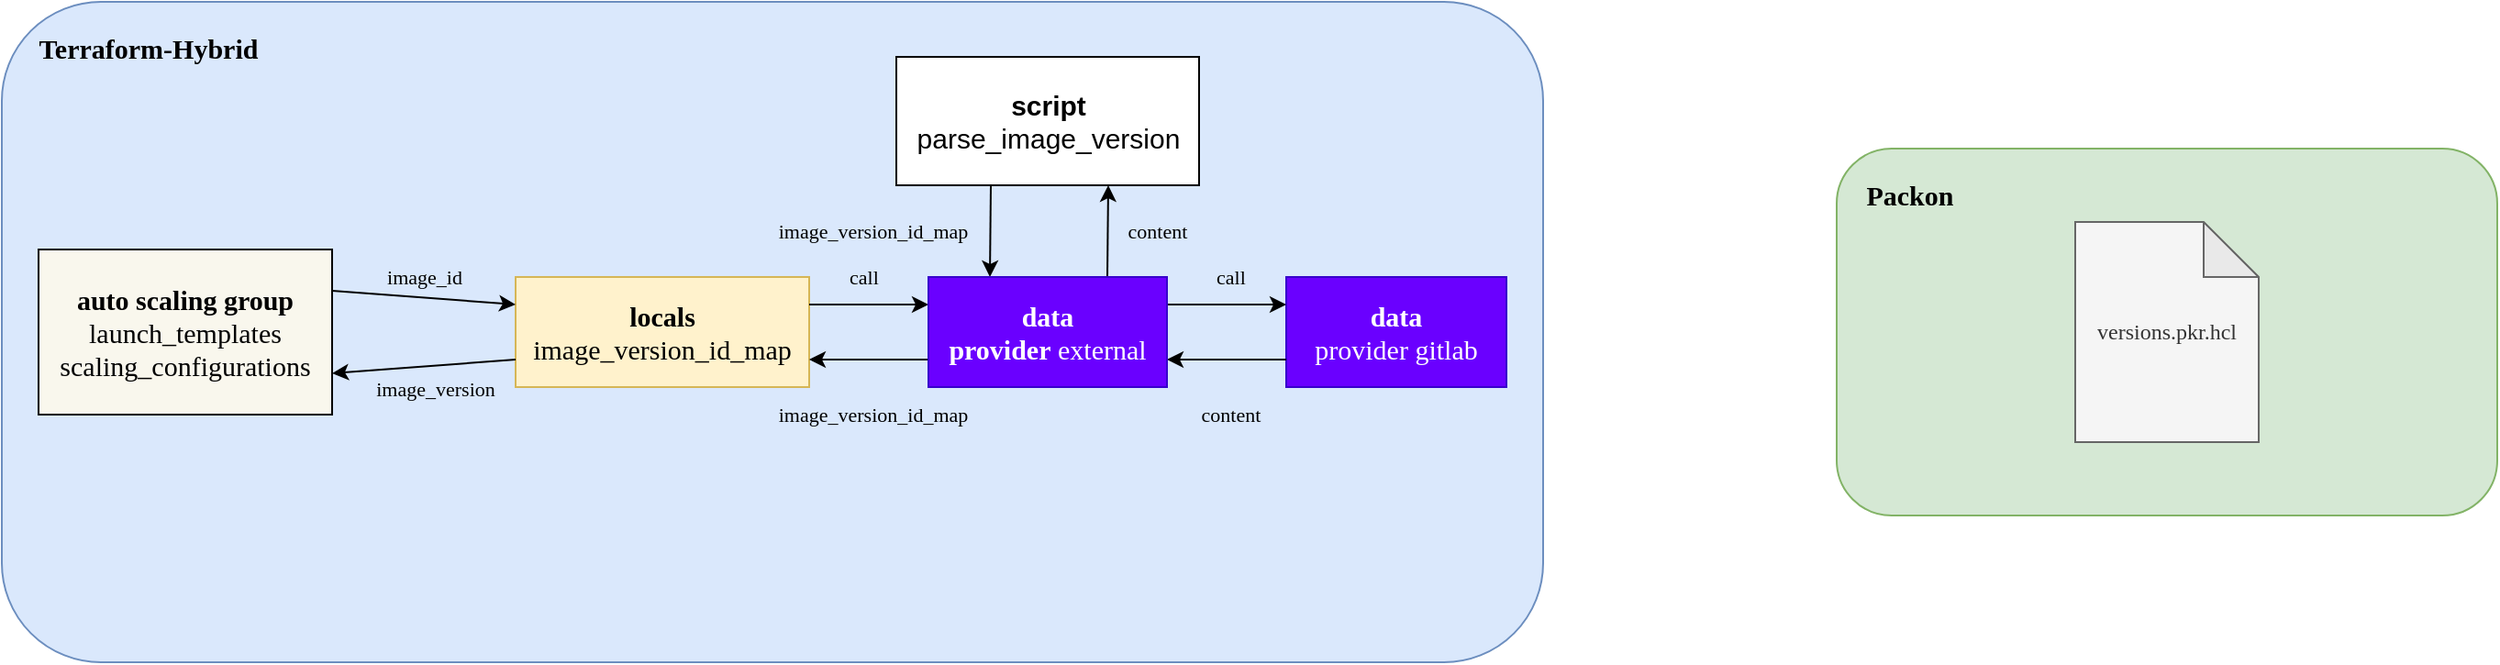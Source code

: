 <mxfile version="22.0.8" type="github">
  <diagram name="Page-1" id="SU36zCbASJf7fyGM5k-I">
    <mxGraphModel dx="1060" dy="619" grid="1" gridSize="10" guides="1" tooltips="1" connect="1" arrows="1" fold="1" page="1" pageScale="1" pageWidth="850" pageHeight="1100" math="0" shadow="0">
      <root>
        <mxCell id="0" />
        <mxCell id="1" parent="0" />
        <mxCell id="_IFY_iCp74oIANFbCTMr-1" value="" style="rounded=1;whiteSpace=wrap;html=1;fillColor=#dae8fc;strokeColor=#6c8ebf;" vertex="1" parent="1">
          <mxGeometry x="80" y="120" width="840" height="360" as="geometry" />
        </mxCell>
        <mxCell id="_IFY_iCp74oIANFbCTMr-5" value="Terraform-Hybrid" style="text;html=1;strokeColor=none;fillColor=none;align=center;verticalAlign=middle;whiteSpace=wrap;rounded=0;fontFamily=Times New Roman;fontSize=15;fontStyle=1" vertex="1" parent="1">
          <mxGeometry x="80" y="120" width="160" height="50" as="geometry" />
        </mxCell>
        <mxCell id="_IFY_iCp74oIANFbCTMr-9" value="&lt;font style=&quot;font-size: 15px;&quot; face=&quot;Times New Roman&quot;&gt;&lt;b&gt;auto scaling group&lt;/b&gt;&lt;br&gt;launch_templates&lt;br&gt;scaling_configurations&lt;/font&gt;" style="rounded=0;whiteSpace=wrap;html=1;fillColor=#f9f7ed;strokeColor=default;labelBorderColor=none;fontColor=default;" vertex="1" parent="1">
          <mxGeometry x="100" y="255" width="160" height="90" as="geometry" />
        </mxCell>
        <mxCell id="_IFY_iCp74oIANFbCTMr-13" value="&lt;font style=&quot;font-size: 15px;&quot; face=&quot;Times New Roman&quot;&gt;&lt;b&gt;locals&lt;/b&gt;&lt;br&gt;image_version_id_map&lt;/font&gt;" style="rounded=0;whiteSpace=wrap;html=1;fillColor=#fff2cc;strokeColor=#d6b656;" vertex="1" parent="1">
          <mxGeometry x="360" y="270" width="160" height="60" as="geometry" />
        </mxCell>
        <mxCell id="_IFY_iCp74oIANFbCTMr-14" value="image_id" style="endArrow=classic;html=1;rounded=0;exitX=1;exitY=0.25;exitDx=0;exitDy=0;entryX=0;entryY=0.25;entryDx=0;entryDy=0;labelBackgroundColor=none;fontSize=11;fontFamily=Times New Roman;" edge="1" parent="1" source="_IFY_iCp74oIANFbCTMr-9" target="_IFY_iCp74oIANFbCTMr-13">
          <mxGeometry x="-0.012" y="11" width="50" height="50" relative="1" as="geometry">
            <mxPoint x="310" y="280" as="sourcePoint" />
            <mxPoint x="360" y="230" as="targetPoint" />
            <mxPoint as="offset" />
          </mxGeometry>
        </mxCell>
        <mxCell id="_IFY_iCp74oIANFbCTMr-15" value="" style="endArrow=classic;html=1;rounded=0;entryX=1;entryY=0.75;entryDx=0;entryDy=0;exitX=0;exitY=0.75;exitDx=0;exitDy=0;" edge="1" parent="1" source="_IFY_iCp74oIANFbCTMr-13" target="_IFY_iCp74oIANFbCTMr-9">
          <mxGeometry width="50" height="50" relative="1" as="geometry">
            <mxPoint x="380" y="290" as="sourcePoint" />
            <mxPoint x="430" y="240" as="targetPoint" />
          </mxGeometry>
        </mxCell>
        <mxCell id="_IFY_iCp74oIANFbCTMr-16" value="image_version" style="edgeLabel;html=1;align=center;verticalAlign=middle;resizable=0;points=[];labelBackgroundColor=none;fontFamily=Times New Roman;fontSize=11;" vertex="1" connectable="0" parent="_IFY_iCp74oIANFbCTMr-15">
          <mxGeometry x="-0.11" y="-3" relative="1" as="geometry">
            <mxPoint y="15" as="offset" />
          </mxGeometry>
        </mxCell>
        <mxCell id="_IFY_iCp74oIANFbCTMr-21" value="&lt;font style=&quot;font-size: 15px;&quot;&gt;&lt;b&gt;data&lt;/b&gt;&lt;br&gt;provider gitlab&lt;/font&gt;" style="rounded=0;whiteSpace=wrap;html=1;fillColor=#6a00ff;strokeColor=#3700CC;fontColor=#ffffff;fontFamily=Times New Roman;" vertex="1" parent="1">
          <mxGeometry x="780" y="270" width="120" height="60" as="geometry" />
        </mxCell>
        <mxCell id="_IFY_iCp74oIANFbCTMr-34" value="" style="endArrow=classic;html=1;rounded=0;fontFamily=Helvetica;fontSize=12;fontColor=default;entryX=0.25;entryY=0;entryDx=0;entryDy=0;" edge="1" parent="1">
          <mxGeometry width="50" height="50" relative="1" as="geometry">
            <mxPoint x="619" y="220" as="sourcePoint" />
            <mxPoint x="618.5" y="270" as="targetPoint" />
          </mxGeometry>
        </mxCell>
        <mxCell id="_IFY_iCp74oIANFbCTMr-35" value="image_version_id_map" style="text;html=1;strokeColor=none;fillColor=none;align=center;verticalAlign=middle;whiteSpace=wrap;rounded=0;fontSize=11;fontFamily=Times New Roman;fontColor=default;" vertex="1" parent="1">
          <mxGeometry x="525" y="230" width="60" height="30" as="geometry" />
        </mxCell>
        <mxCell id="_IFY_iCp74oIANFbCTMr-36" value="" style="endArrow=classic;html=1;rounded=0;fontFamily=Helvetica;fontSize=12;fontColor=default;exitX=0.75;exitY=0;exitDx=0;exitDy=0;" edge="1" parent="1" source="_IFY_iCp74oIANFbCTMr-20">
          <mxGeometry width="50" height="50" relative="1" as="geometry">
            <mxPoint x="682.5" y="280" as="sourcePoint" />
            <mxPoint x="683" y="220" as="targetPoint" />
          </mxGeometry>
        </mxCell>
        <mxCell id="_IFY_iCp74oIANFbCTMr-38" value="content" style="text;html=1;strokeColor=none;fillColor=none;align=center;verticalAlign=middle;whiteSpace=wrap;rounded=0;fontSize=11;fontFamily=Times New Roman;fontColor=default;" vertex="1" parent="1">
          <mxGeometry x="680" y="230" width="60" height="30" as="geometry" />
        </mxCell>
        <mxCell id="_IFY_iCp74oIANFbCTMr-39" value="" style="endArrow=classic;html=1;rounded=0;fontFamily=Helvetica;fontSize=12;fontColor=default;exitX=1;exitY=0.25;exitDx=0;exitDy=0;entryX=0;entryY=0.25;entryDx=0;entryDy=0;" edge="1" parent="1" source="_IFY_iCp74oIANFbCTMr-13" target="_IFY_iCp74oIANFbCTMr-20">
          <mxGeometry width="50" height="50" relative="1" as="geometry">
            <mxPoint x="560" y="290" as="sourcePoint" />
            <mxPoint x="610" y="240" as="targetPoint" />
          </mxGeometry>
        </mxCell>
        <mxCell id="_IFY_iCp74oIANFbCTMr-41" value="" style="endArrow=classic;html=1;rounded=0;fontFamily=Helvetica;fontSize=12;fontColor=default;exitX=0;exitY=0.75;exitDx=0;exitDy=0;entryX=1;entryY=0.75;entryDx=0;entryDy=0;" edge="1" parent="1" source="_IFY_iCp74oIANFbCTMr-20" target="_IFY_iCp74oIANFbCTMr-13">
          <mxGeometry width="50" height="50" relative="1" as="geometry">
            <mxPoint x="560" y="290" as="sourcePoint" />
            <mxPoint x="610" y="240" as="targetPoint" />
          </mxGeometry>
        </mxCell>
        <mxCell id="_IFY_iCp74oIANFbCTMr-42" value="image_version_id_map" style="text;html=1;strokeColor=none;fillColor=none;align=center;verticalAlign=middle;whiteSpace=wrap;rounded=0;fontSize=11;fontFamily=Times New Roman;fontColor=default;" vertex="1" parent="1">
          <mxGeometry x="525" y="330" width="60" height="30" as="geometry" />
        </mxCell>
        <mxCell id="_IFY_iCp74oIANFbCTMr-45" value="call" style="text;html=1;strokeColor=none;fillColor=none;align=center;verticalAlign=middle;whiteSpace=wrap;rounded=0;fontSize=11;fontFamily=Times New Roman;fontColor=default;" vertex="1" parent="1">
          <mxGeometry x="530" y="260" width="40" height="20" as="geometry" />
        </mxCell>
        <mxCell id="_IFY_iCp74oIANFbCTMr-47" value="call" style="text;html=1;strokeColor=none;fillColor=none;align=center;verticalAlign=middle;whiteSpace=wrap;rounded=0;fontSize=11;fontFamily=Times New Roman;fontColor=default;" vertex="1" parent="1">
          <mxGeometry x="730" y="260" width="40" height="20" as="geometry" />
        </mxCell>
        <mxCell id="_IFY_iCp74oIANFbCTMr-48" value="" style="endArrow=classic;html=1;rounded=0;fontFamily=Helvetica;fontSize=12;fontColor=default;exitX=1;exitY=0.25;exitDx=0;exitDy=0;entryX=0;entryY=0.25;entryDx=0;entryDy=0;" edge="1" parent="1" source="_IFY_iCp74oIANFbCTMr-20" target="_IFY_iCp74oIANFbCTMr-21">
          <mxGeometry width="50" height="50" relative="1" as="geometry">
            <mxPoint x="715" y="295" as="sourcePoint" />
            <mxPoint x="780" y="295" as="targetPoint" />
          </mxGeometry>
        </mxCell>
        <mxCell id="_IFY_iCp74oIANFbCTMr-49" value="" style="endArrow=classic;html=1;rounded=0;fontFamily=Helvetica;fontSize=12;fontColor=default;exitX=0;exitY=0.75;exitDx=0;exitDy=0;entryX=1;entryY=0.75;entryDx=0;entryDy=0;" edge="1" parent="1" source="_IFY_iCp74oIANFbCTMr-21" target="_IFY_iCp74oIANFbCTMr-20">
          <mxGeometry width="50" height="50" relative="1" as="geometry">
            <mxPoint x="595" y="325" as="sourcePoint" />
            <mxPoint x="710" y="315" as="targetPoint" />
          </mxGeometry>
        </mxCell>
        <mxCell id="_IFY_iCp74oIANFbCTMr-50" value="content" style="text;html=1;strokeColor=none;fillColor=none;align=center;verticalAlign=middle;whiteSpace=wrap;rounded=0;fontSize=11;fontFamily=Times New Roman;fontColor=default;" vertex="1" parent="1">
          <mxGeometry x="720" y="330" width="60" height="30" as="geometry" />
        </mxCell>
        <mxCell id="_IFY_iCp74oIANFbCTMr-52" value="" style="rounded=1;whiteSpace=wrap;html=1;strokeColor=#82b366;align=center;verticalAlign=middle;fontFamily=Helvetica;fontSize=12;fillColor=#d5e8d4;" vertex="1" parent="1">
          <mxGeometry x="1080" y="200" width="360" height="200" as="geometry" />
        </mxCell>
        <mxCell id="_IFY_iCp74oIANFbCTMr-53" value="Packon" style="text;html=1;strokeColor=none;fillColor=none;align=center;verticalAlign=middle;whiteSpace=wrap;rounded=0;fontFamily=Times New Roman;fontSize=15;fontStyle=1" vertex="1" parent="1">
          <mxGeometry x="1080" y="200" width="80" height="50" as="geometry" />
        </mxCell>
        <mxCell id="_IFY_iCp74oIANFbCTMr-74" value="versions.pkr.hcl" style="shape=note;whiteSpace=wrap;html=1;backgroundOutline=1;darkOpacity=0.05;rounded=1;strokeColor=#666666;align=center;verticalAlign=middle;fontFamily=Times New Roman;fontSize=12;fillColor=#f5f5f5;fontColor=#333333;" vertex="1" parent="1">
          <mxGeometry x="1210" y="240" width="100" height="120" as="geometry" />
        </mxCell>
        <mxCell id="_IFY_iCp74oIANFbCTMr-78" value="" style="group" vertex="1" connectable="0" parent="1">
          <mxGeometry x="567.5" y="150" width="165" height="180" as="geometry" />
        </mxCell>
        <mxCell id="_IFY_iCp74oIANFbCTMr-20" value="&lt;font style=&quot;font-size: 15px;&quot;&gt;&lt;b style=&quot;&quot;&gt;data&lt;br style=&quot;&quot;&gt;provider&amp;nbsp;&lt;/b&gt;external&lt;/font&gt;" style="rounded=0;whiteSpace=wrap;html=1;fillColor=#6a00ff;strokeColor=#3700CC;fontColor=#ffffff;fontFamily=Times New Roman;fontSize=15;" vertex="1" parent="_IFY_iCp74oIANFbCTMr-78">
          <mxGeometry x="17.5" y="120" width="130" height="60" as="geometry" />
        </mxCell>
        <mxCell id="_IFY_iCp74oIANFbCTMr-22" value="&lt;font style=&quot;font-size: 15px;&quot;&gt;&lt;b&gt;script&lt;/b&gt;&lt;br&gt;parse_image_version&lt;/font&gt;" style="rounded=0;whiteSpace=wrap;html=1;align=center;verticalAlign=middle;fontFamily=Helvetica;fontSize=12;" vertex="1" parent="_IFY_iCp74oIANFbCTMr-78">
          <mxGeometry width="165" height="70" as="geometry" />
        </mxCell>
      </root>
    </mxGraphModel>
  </diagram>
</mxfile>
